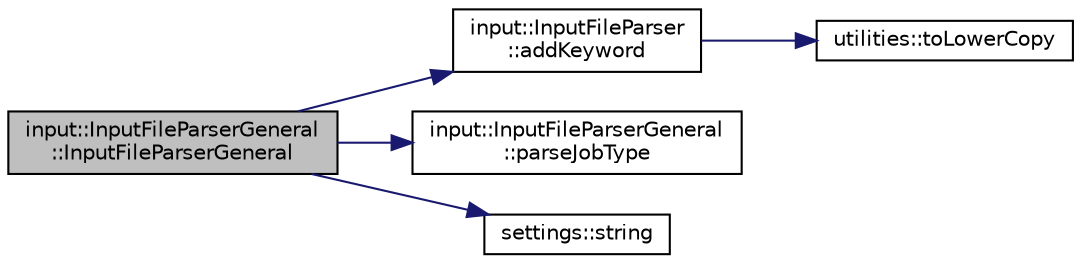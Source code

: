 digraph "input::InputFileParserGeneral::InputFileParserGeneral"
{
 // LATEX_PDF_SIZE
  edge [fontname="Helvetica",fontsize="10",labelfontname="Helvetica",labelfontsize="10"];
  node [fontname="Helvetica",fontsize="10",shape=record];
  rankdir="LR";
  Node1 [label="input::InputFileParserGeneral\l::InputFileParserGeneral",height=0.2,width=0.4,color="black", fillcolor="grey75", style="filled", fontcolor="black",tooltip="Construct a new Input File Parser General:: Input File Parser General object."];
  Node1 -> Node2 [color="midnightblue",fontsize="10",style="solid",fontname="Helvetica"];
  Node2 [label="input::InputFileParser\l::addKeyword",height=0.2,width=0.4,color="black", fillcolor="white", style="filled",URL="$classinput_1_1InputFileParser.html#ab851322dfd41fcd59d75931012a5fcce",tooltip="add keyword to different keyword maps"];
  Node2 -> Node3 [color="midnightblue",fontsize="10",style="solid",fontname="Helvetica"];
  Node3 [label="utilities::toLowerCopy",height=0.2,width=0.4,color="black", fillcolor="white", style="filled",URL="$namespaceutilities.html#a00b80743096ddd313ba418b9a7730698",tooltip="returns a copy of a string all lower case"];
  Node1 -> Node4 [color="midnightblue",fontsize="10",style="solid",fontname="Helvetica"];
  Node4 [label="input::InputFileParserGeneral\l::parseJobType",height=0.2,width=0.4,color="black", fillcolor="white", style="filled",URL="$classinput_1_1InputFileParserGeneral.html#ab526173f3fb5e019215e9cc36c77b591",tooltip="parse jobtype of simulation left empty just to not parse it again after engine is generated"];
  Node1 -> Node5 [color="midnightblue",fontsize="10",style="solid",fontname="Helvetica"];
  Node5 [label="settings::string",height=0.2,width=0.4,color="black", fillcolor="white", style="filled",URL="$namespacesettings.html#a25810432631a237804b3241be4305787",tooltip="return string of manostatType"];
}
